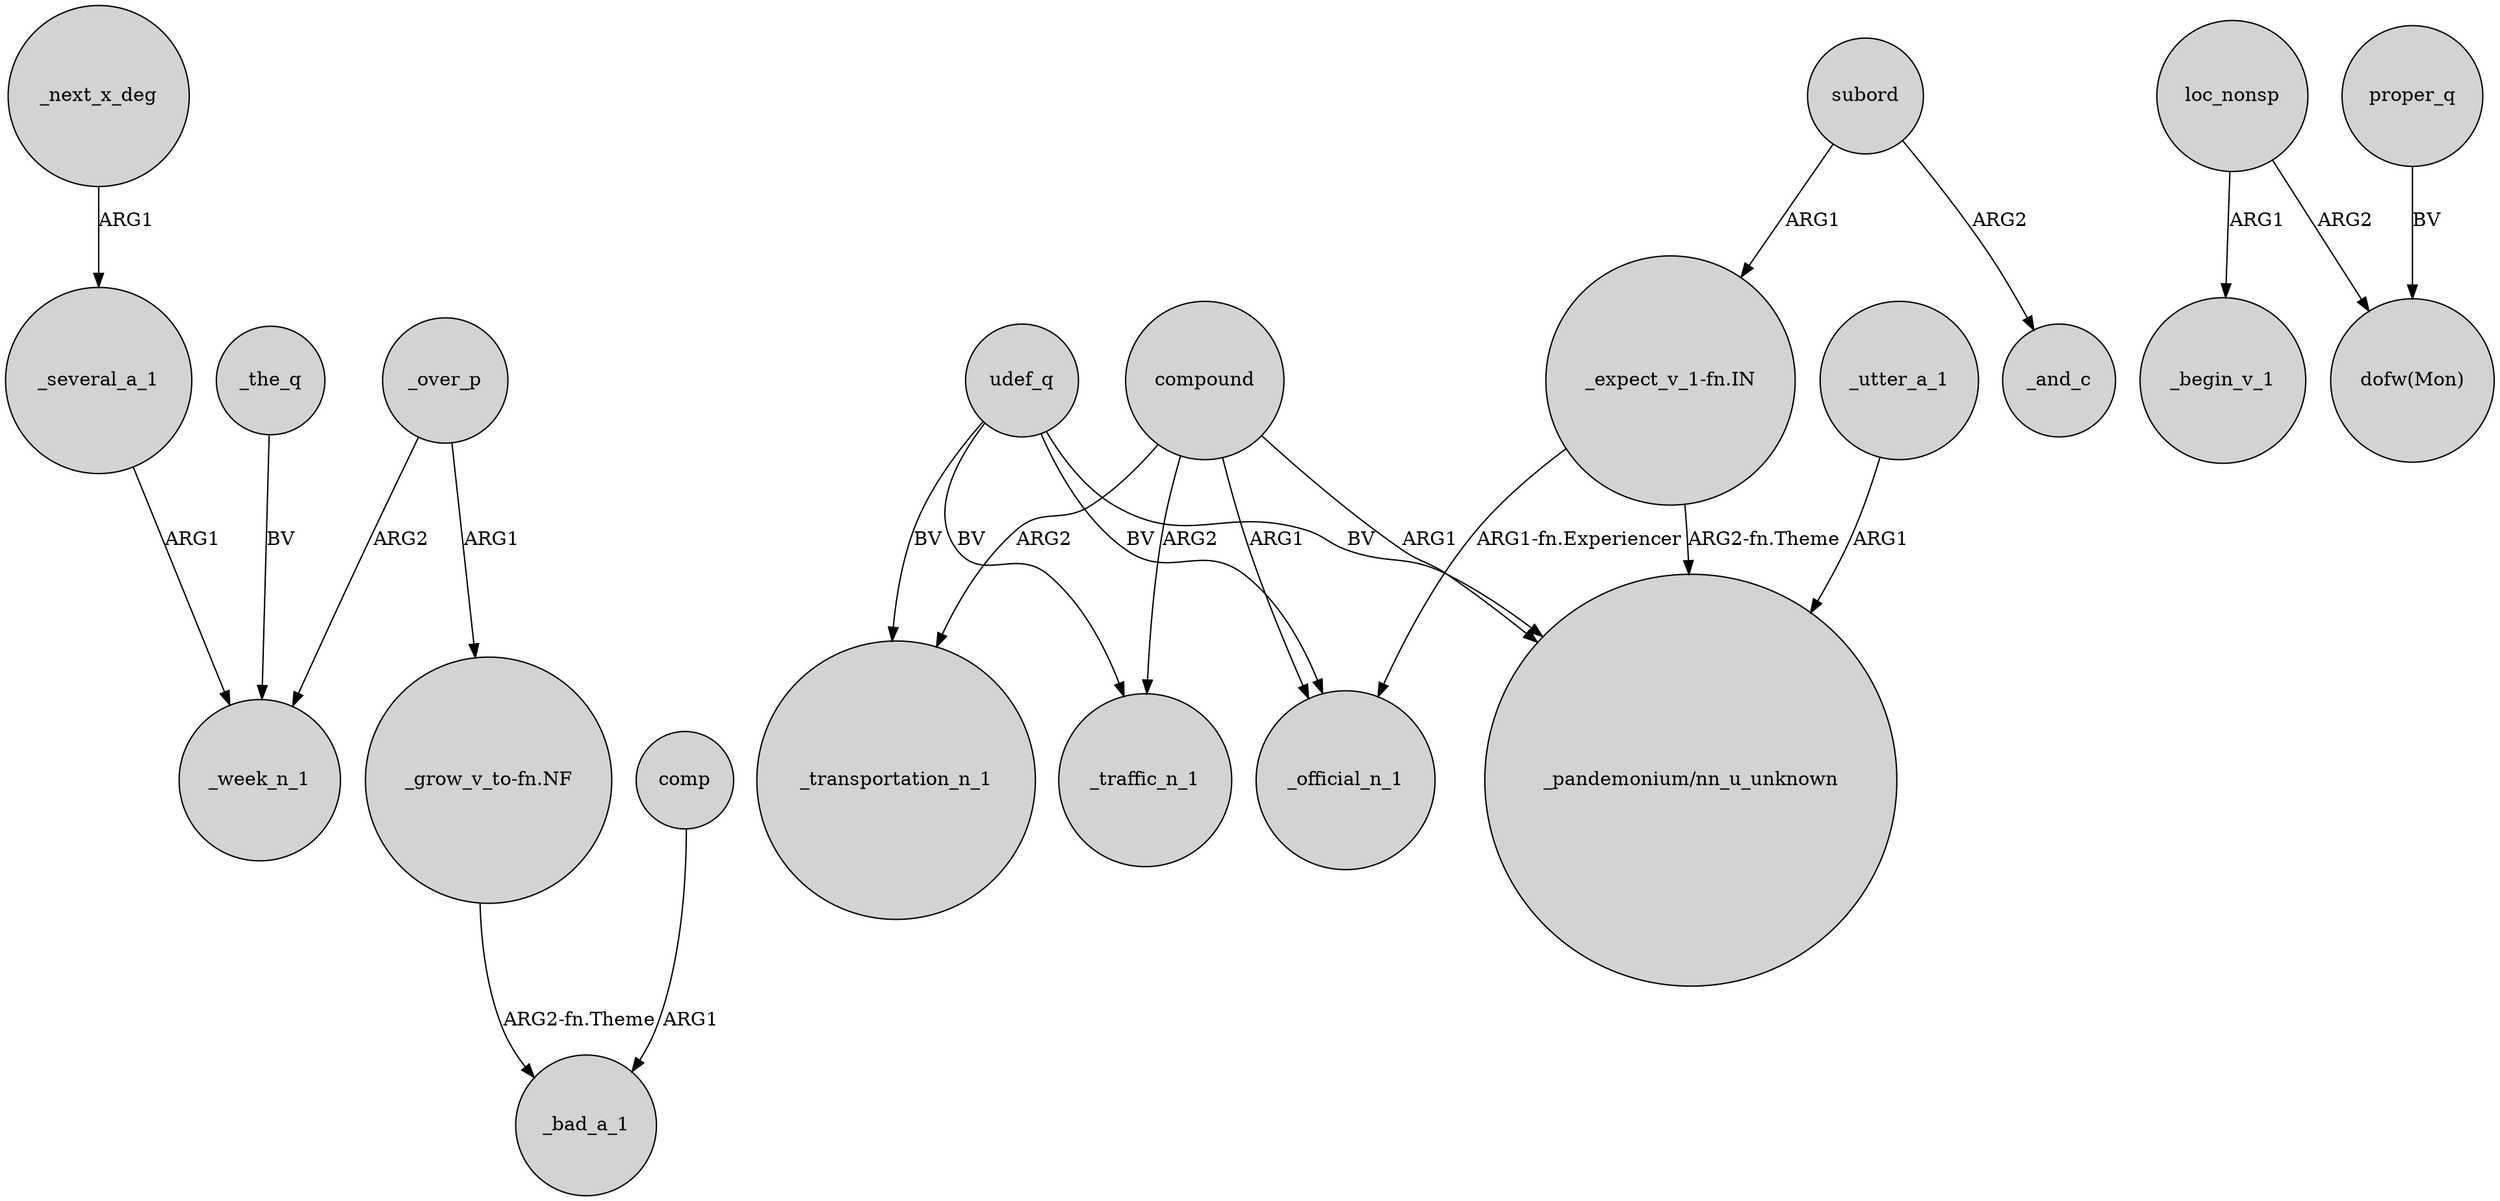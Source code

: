digraph {
	node [shape=circle style=filled]
	_next_x_deg -> _several_a_1 [label=ARG1]
	udef_q -> _transportation_n_1 [label=BV]
	subord -> "_expect_v_1-fn.IN" [label=ARG1]
	compound -> _traffic_n_1 [label=ARG2]
	compound -> "_pandemonium/nn_u_unknown" [label=ARG1]
	_over_p -> _week_n_1 [label=ARG2]
	"_expect_v_1-fn.IN" -> _official_n_1 [label="ARG1-fn.Experiencer"]
	compound -> _transportation_n_1 [label=ARG2]
	"_grow_v_to-fn.NF" -> _bad_a_1 [label="ARG2-fn.Theme"]
	comp -> _bad_a_1 [label=ARG1]
	_utter_a_1 -> "_pandemonium/nn_u_unknown" [label=ARG1]
	udef_q -> "_pandemonium/nn_u_unknown" [label=BV]
	loc_nonsp -> _begin_v_1 [label=ARG1]
	_several_a_1 -> _week_n_1 [label=ARG1]
	udef_q -> _official_n_1 [label=BV]
	_the_q -> _week_n_1 [label=BV]
	proper_q -> "dofw(Mon)" [label=BV]
	loc_nonsp -> "dofw(Mon)" [label=ARG2]
	compound -> _official_n_1 [label=ARG1]
	udef_q -> _traffic_n_1 [label=BV]
	_over_p -> "_grow_v_to-fn.NF" [label=ARG1]
	"_expect_v_1-fn.IN" -> "_pandemonium/nn_u_unknown" [label="ARG2-fn.Theme"]
	subord -> _and_c [label=ARG2]
}

